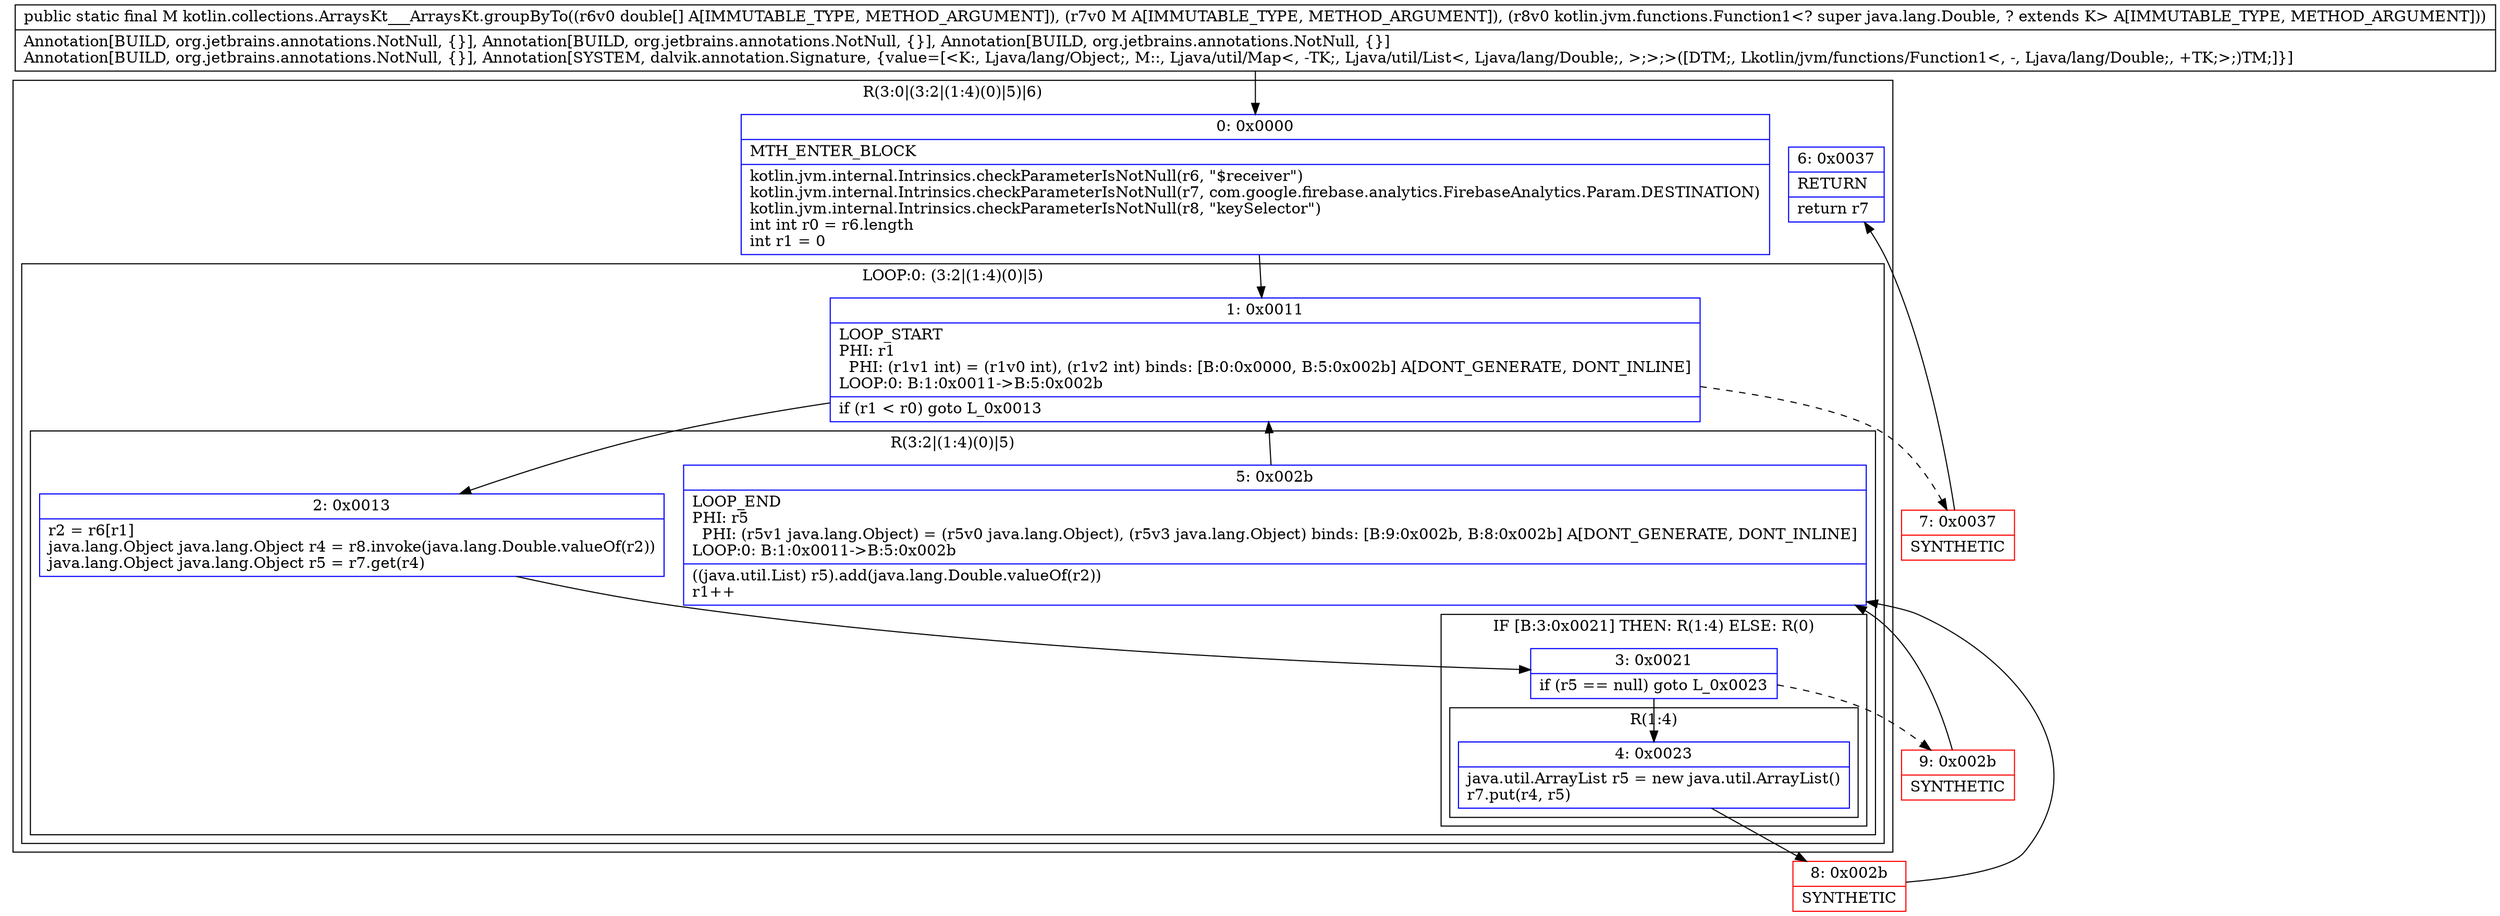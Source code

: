 digraph "CFG forkotlin.collections.ArraysKt___ArraysKt.groupByTo([DLjava\/util\/Map;Lkotlin\/jvm\/functions\/Function1;)Ljava\/util\/Map;" {
subgraph cluster_Region_1874315295 {
label = "R(3:0|(3:2|(1:4)(0)|5)|6)";
node [shape=record,color=blue];
Node_0 [shape=record,label="{0\:\ 0x0000|MTH_ENTER_BLOCK\l|kotlin.jvm.internal.Intrinsics.checkParameterIsNotNull(r6, \"$receiver\")\lkotlin.jvm.internal.Intrinsics.checkParameterIsNotNull(r7, com.google.firebase.analytics.FirebaseAnalytics.Param.DESTINATION)\lkotlin.jvm.internal.Intrinsics.checkParameterIsNotNull(r8, \"keySelector\")\lint int r0 = r6.length\lint r1 = 0\l}"];
subgraph cluster_LoopRegion_87875810 {
label = "LOOP:0: (3:2|(1:4)(0)|5)";
node [shape=record,color=blue];
Node_1 [shape=record,label="{1\:\ 0x0011|LOOP_START\lPHI: r1 \l  PHI: (r1v1 int) = (r1v0 int), (r1v2 int) binds: [B:0:0x0000, B:5:0x002b] A[DONT_GENERATE, DONT_INLINE]\lLOOP:0: B:1:0x0011\-\>B:5:0x002b\l|if (r1 \< r0) goto L_0x0013\l}"];
subgraph cluster_Region_1737025998 {
label = "R(3:2|(1:4)(0)|5)";
node [shape=record,color=blue];
Node_2 [shape=record,label="{2\:\ 0x0013|r2 = r6[r1]\ljava.lang.Object java.lang.Object r4 = r8.invoke(java.lang.Double.valueOf(r2))\ljava.lang.Object java.lang.Object r5 = r7.get(r4)\l}"];
subgraph cluster_IfRegion_1530861986 {
label = "IF [B:3:0x0021] THEN: R(1:4) ELSE: R(0)";
node [shape=record,color=blue];
Node_3 [shape=record,label="{3\:\ 0x0021|if (r5 == null) goto L_0x0023\l}"];
subgraph cluster_Region_716635929 {
label = "R(1:4)";
node [shape=record,color=blue];
Node_4 [shape=record,label="{4\:\ 0x0023|java.util.ArrayList r5 = new java.util.ArrayList()\lr7.put(r4, r5)\l}"];
}
subgraph cluster_Region_1499169619 {
label = "R(0)";
node [shape=record,color=blue];
}
}
Node_5 [shape=record,label="{5\:\ 0x002b|LOOP_END\lPHI: r5 \l  PHI: (r5v1 java.lang.Object) = (r5v0 java.lang.Object), (r5v3 java.lang.Object) binds: [B:9:0x002b, B:8:0x002b] A[DONT_GENERATE, DONT_INLINE]\lLOOP:0: B:1:0x0011\-\>B:5:0x002b\l|((java.util.List) r5).add(java.lang.Double.valueOf(r2))\lr1++\l}"];
}
}
Node_6 [shape=record,label="{6\:\ 0x0037|RETURN\l|return r7\l}"];
}
Node_7 [shape=record,color=red,label="{7\:\ 0x0037|SYNTHETIC\l}"];
Node_8 [shape=record,color=red,label="{8\:\ 0x002b|SYNTHETIC\l}"];
Node_9 [shape=record,color=red,label="{9\:\ 0x002b|SYNTHETIC\l}"];
MethodNode[shape=record,label="{public static final M kotlin.collections.ArraysKt___ArraysKt.groupByTo((r6v0 double[] A[IMMUTABLE_TYPE, METHOD_ARGUMENT]), (r7v0 M A[IMMUTABLE_TYPE, METHOD_ARGUMENT]), (r8v0 kotlin.jvm.functions.Function1\<? super java.lang.Double, ? extends K\> A[IMMUTABLE_TYPE, METHOD_ARGUMENT]))  | Annotation[BUILD, org.jetbrains.annotations.NotNull, \{\}], Annotation[BUILD, org.jetbrains.annotations.NotNull, \{\}], Annotation[BUILD, org.jetbrains.annotations.NotNull, \{\}]\lAnnotation[BUILD, org.jetbrains.annotations.NotNull, \{\}], Annotation[SYSTEM, dalvik.annotation.Signature, \{value=[\<K:, Ljava\/lang\/Object;, M::, Ljava\/util\/Map\<, \-TK;, Ljava\/util\/List\<, Ljava\/lang\/Double;, \>;\>;\>([DTM;, Lkotlin\/jvm\/functions\/Function1\<, \-, Ljava\/lang\/Double;, +TK;\>;)TM;]\}]\l}"];
MethodNode -> Node_0;
Node_0 -> Node_1;
Node_1 -> Node_2;
Node_1 -> Node_7[style=dashed];
Node_2 -> Node_3;
Node_3 -> Node_4;
Node_3 -> Node_9[style=dashed];
Node_4 -> Node_8;
Node_5 -> Node_1;
Node_7 -> Node_6;
Node_8 -> Node_5;
Node_9 -> Node_5;
}

